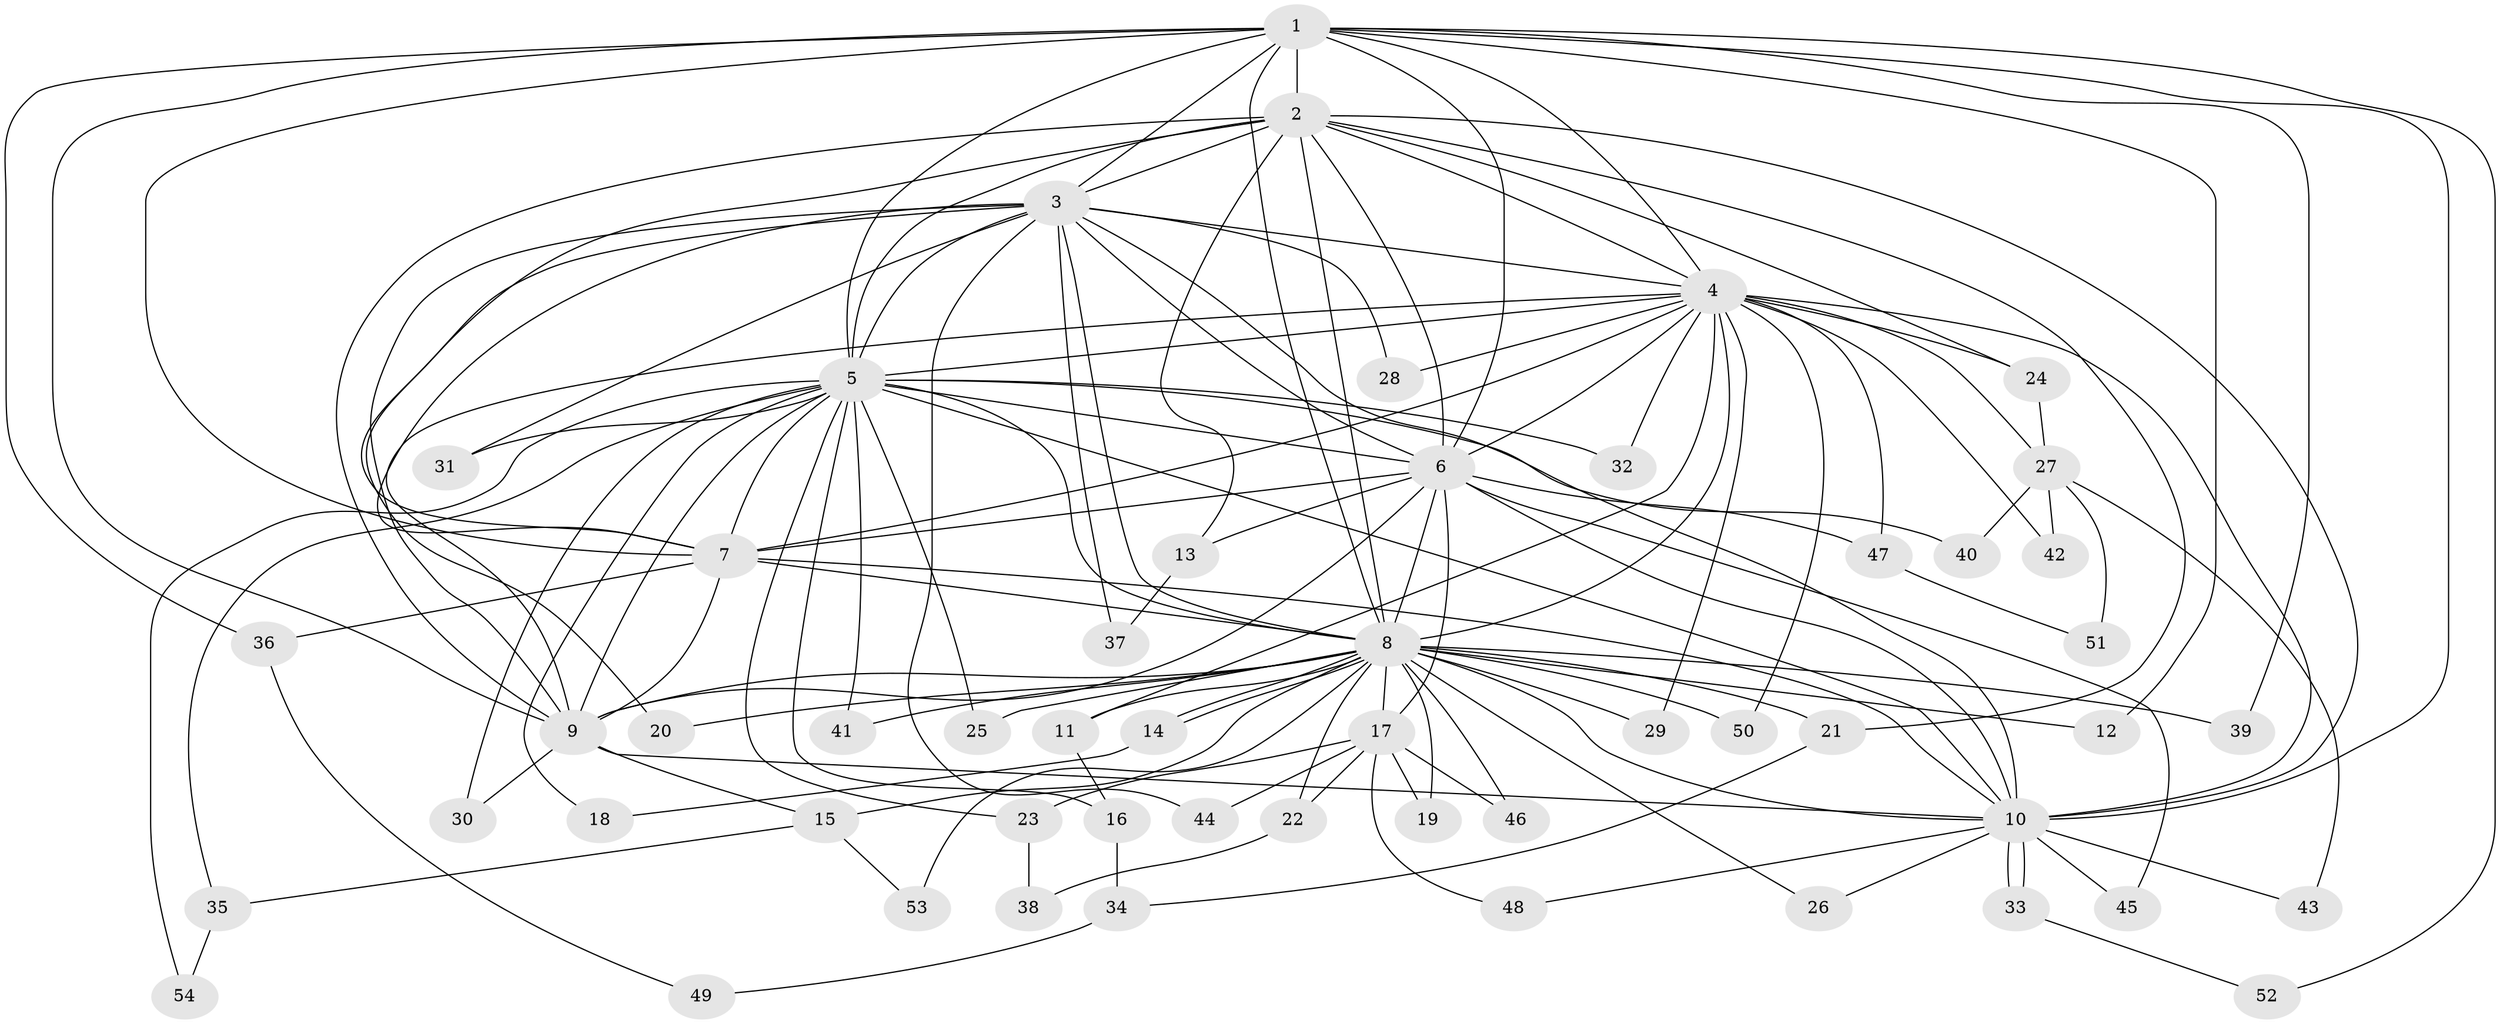 // Generated by graph-tools (version 1.1) at 2025/13/03/09/25 04:13:59]
// undirected, 54 vertices, 133 edges
graph export_dot {
graph [start="1"]
  node [color=gray90,style=filled];
  1;
  2;
  3;
  4;
  5;
  6;
  7;
  8;
  9;
  10;
  11;
  12;
  13;
  14;
  15;
  16;
  17;
  18;
  19;
  20;
  21;
  22;
  23;
  24;
  25;
  26;
  27;
  28;
  29;
  30;
  31;
  32;
  33;
  34;
  35;
  36;
  37;
  38;
  39;
  40;
  41;
  42;
  43;
  44;
  45;
  46;
  47;
  48;
  49;
  50;
  51;
  52;
  53;
  54;
  1 -- 2;
  1 -- 3;
  1 -- 4;
  1 -- 5;
  1 -- 6;
  1 -- 7;
  1 -- 8;
  1 -- 9;
  1 -- 10;
  1 -- 12;
  1 -- 36;
  1 -- 39;
  1 -- 52;
  2 -- 3;
  2 -- 4;
  2 -- 5;
  2 -- 6;
  2 -- 7;
  2 -- 8;
  2 -- 9;
  2 -- 10;
  2 -- 13;
  2 -- 21;
  2 -- 24;
  3 -- 4;
  3 -- 5;
  3 -- 6;
  3 -- 7;
  3 -- 8;
  3 -- 9;
  3 -- 10;
  3 -- 20;
  3 -- 28;
  3 -- 31;
  3 -- 37;
  3 -- 44;
  4 -- 5;
  4 -- 6;
  4 -- 7;
  4 -- 8;
  4 -- 9;
  4 -- 10;
  4 -- 11;
  4 -- 24;
  4 -- 27;
  4 -- 28;
  4 -- 29;
  4 -- 32;
  4 -- 42;
  4 -- 47;
  4 -- 50;
  5 -- 6;
  5 -- 7;
  5 -- 8;
  5 -- 9;
  5 -- 10;
  5 -- 16;
  5 -- 18;
  5 -- 23;
  5 -- 25;
  5 -- 30;
  5 -- 31;
  5 -- 32;
  5 -- 35;
  5 -- 40;
  5 -- 41;
  5 -- 54;
  6 -- 7;
  6 -- 8;
  6 -- 9;
  6 -- 10;
  6 -- 13;
  6 -- 17;
  6 -- 45;
  6 -- 47;
  7 -- 8;
  7 -- 9;
  7 -- 10;
  7 -- 36;
  8 -- 9;
  8 -- 10;
  8 -- 11;
  8 -- 12;
  8 -- 14;
  8 -- 14;
  8 -- 15;
  8 -- 17;
  8 -- 19;
  8 -- 20;
  8 -- 21;
  8 -- 22;
  8 -- 25;
  8 -- 26;
  8 -- 29;
  8 -- 39;
  8 -- 41;
  8 -- 46;
  8 -- 50;
  8 -- 53;
  9 -- 10;
  9 -- 15;
  9 -- 30;
  10 -- 26;
  10 -- 33;
  10 -- 33;
  10 -- 43;
  10 -- 45;
  10 -- 48;
  11 -- 16;
  13 -- 37;
  14 -- 18;
  15 -- 35;
  15 -- 53;
  16 -- 34;
  17 -- 19;
  17 -- 22;
  17 -- 23;
  17 -- 44;
  17 -- 46;
  17 -- 48;
  21 -- 34;
  22 -- 38;
  23 -- 38;
  24 -- 27;
  27 -- 40;
  27 -- 42;
  27 -- 43;
  27 -- 51;
  33 -- 52;
  34 -- 49;
  35 -- 54;
  36 -- 49;
  47 -- 51;
}
